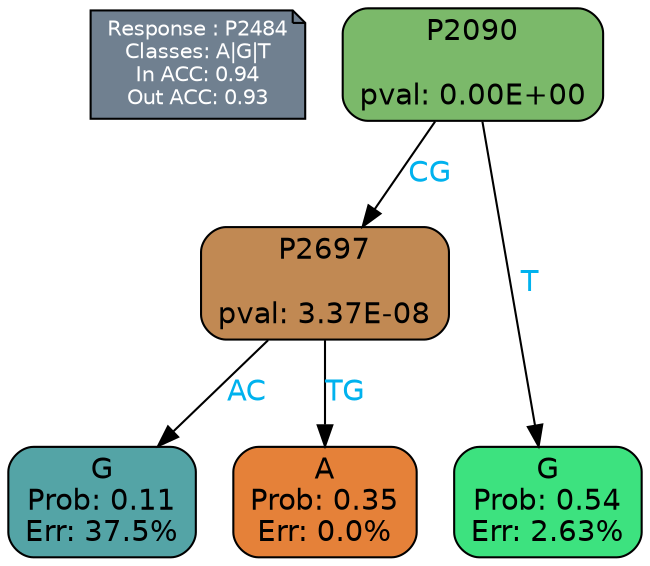 digraph Tree {
node [shape=box, style="filled, rounded", color="black", fontname=helvetica] ;
graph [ranksep=equally, splines=polylines, bgcolor=transparent, dpi=600] ;
edge [fontname=helvetica] ;
LEGEND [label="Response : P2484
Classes: A|G|T
In ACC: 0.94
Out ACC: 0.93
",shape=note,align=left,style=filled,fillcolor="slategray",fontcolor="white",fontsize=10];1 [label="P2090

pval: 0.00E+00", fillcolor="#7bb96a"] ;
2 [label="P2697

pval: 3.37E-08", fillcolor="#c18953"] ;
3 [label="G
Prob: 0.11
Err: 37.5%", fillcolor="#54a4a6"] ;
4 [label="A
Prob: 0.35
Err: 0.0%", fillcolor="#e58139"] ;
5 [label="G
Prob: 0.54
Err: 2.63%", fillcolor="#3de27f"] ;
1 -> 2 [label="CG",fontcolor=deepskyblue2] ;
1 -> 5 [label="T",fontcolor=deepskyblue2] ;
2 -> 3 [label="AC",fontcolor=deepskyblue2] ;
2 -> 4 [label="TG",fontcolor=deepskyblue2] ;
{rank = same; 3;4;5;}{rank = same; LEGEND;1;}}